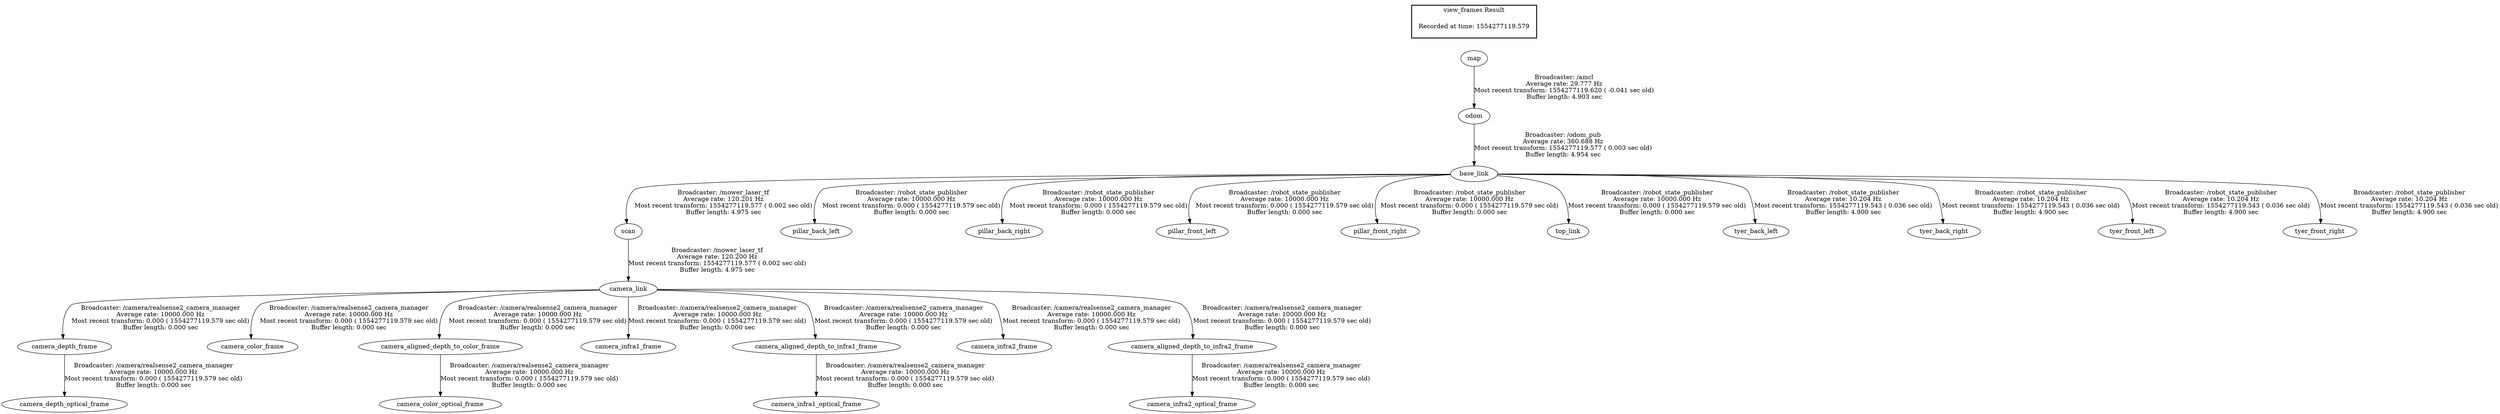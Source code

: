 digraph G {
"base_link" -> "scan"[label="Broadcaster: /mower_laser_tf\nAverage rate: 120.201 Hz\nMost recent transform: 1554277119.577 ( 0.002 sec old)\nBuffer length: 4.975 sec\n"];
"odom" -> "base_link"[label="Broadcaster: /odom_pub\nAverage rate: 360.688 Hz\nMost recent transform: 1554277119.577 ( 0.003 sec old)\nBuffer length: 4.954 sec\n"];
"scan" -> "camera_link"[label="Broadcaster: /mower_laser_tf\nAverage rate: 120.200 Hz\nMost recent transform: 1554277119.577 ( 0.002 sec old)\nBuffer length: 4.975 sec\n"];
"base_link" -> "pillar_back_left"[label="Broadcaster: /robot_state_publisher\nAverage rate: 10000.000 Hz\nMost recent transform: 0.000 ( 1554277119.579 sec old)\nBuffer length: 0.000 sec\n"];
"base_link" -> "pillar_back_right"[label="Broadcaster: /robot_state_publisher\nAverage rate: 10000.000 Hz\nMost recent transform: 0.000 ( 1554277119.579 sec old)\nBuffer length: 0.000 sec\n"];
"base_link" -> "pillar_front_left"[label="Broadcaster: /robot_state_publisher\nAverage rate: 10000.000 Hz\nMost recent transform: 0.000 ( 1554277119.579 sec old)\nBuffer length: 0.000 sec\n"];
"base_link" -> "pillar_front_right"[label="Broadcaster: /robot_state_publisher\nAverage rate: 10000.000 Hz\nMost recent transform: 0.000 ( 1554277119.579 sec old)\nBuffer length: 0.000 sec\n"];
"base_link" -> "top_link"[label="Broadcaster: /robot_state_publisher\nAverage rate: 10000.000 Hz\nMost recent transform: 0.000 ( 1554277119.579 sec old)\nBuffer length: 0.000 sec\n"];
"camera_link" -> "camera_depth_frame"[label="Broadcaster: /camera/realsense2_camera_manager\nAverage rate: 10000.000 Hz\nMost recent transform: 0.000 ( 1554277119.579 sec old)\nBuffer length: 0.000 sec\n"];
"camera_depth_frame" -> "camera_depth_optical_frame"[label="Broadcaster: /camera/realsense2_camera_manager\nAverage rate: 10000.000 Hz\nMost recent transform: 0.000 ( 1554277119.579 sec old)\nBuffer length: 0.000 sec\n"];
"camera_link" -> "camera_color_frame"[label="Broadcaster: /camera/realsense2_camera_manager\nAverage rate: 10000.000 Hz\nMost recent transform: 0.000 ( 1554277119.579 sec old)\nBuffer length: 0.000 sec\n"];
"camera_aligned_depth_to_color_frame" -> "camera_color_optical_frame"[label="Broadcaster: /camera/realsense2_camera_manager\nAverage rate: 10000.000 Hz\nMost recent transform: 0.000 ( 1554277119.579 sec old)\nBuffer length: 0.000 sec\n"];
"camera_link" -> "camera_aligned_depth_to_color_frame"[label="Broadcaster: /camera/realsense2_camera_manager\nAverage rate: 10000.000 Hz\nMost recent transform: 0.000 ( 1554277119.579 sec old)\nBuffer length: 0.000 sec\n"];
"camera_link" -> "camera_infra1_frame"[label="Broadcaster: /camera/realsense2_camera_manager\nAverage rate: 10000.000 Hz\nMost recent transform: 0.000 ( 1554277119.579 sec old)\nBuffer length: 0.000 sec\n"];
"camera_aligned_depth_to_infra1_frame" -> "camera_infra1_optical_frame"[label="Broadcaster: /camera/realsense2_camera_manager\nAverage rate: 10000.000 Hz\nMost recent transform: 0.000 ( 1554277119.579 sec old)\nBuffer length: 0.000 sec\n"];
"camera_link" -> "camera_aligned_depth_to_infra1_frame"[label="Broadcaster: /camera/realsense2_camera_manager\nAverage rate: 10000.000 Hz\nMost recent transform: 0.000 ( 1554277119.579 sec old)\nBuffer length: 0.000 sec\n"];
"camera_link" -> "camera_infra2_frame"[label="Broadcaster: /camera/realsense2_camera_manager\nAverage rate: 10000.000 Hz\nMost recent transform: 0.000 ( 1554277119.579 sec old)\nBuffer length: 0.000 sec\n"];
"camera_aligned_depth_to_infra2_frame" -> "camera_infra2_optical_frame"[label="Broadcaster: /camera/realsense2_camera_manager\nAverage rate: 10000.000 Hz\nMost recent transform: 0.000 ( 1554277119.579 sec old)\nBuffer length: 0.000 sec\n"];
"camera_link" -> "camera_aligned_depth_to_infra2_frame"[label="Broadcaster: /camera/realsense2_camera_manager\nAverage rate: 10000.000 Hz\nMost recent transform: 0.000 ( 1554277119.579 sec old)\nBuffer length: 0.000 sec\n"];
"map" -> "odom"[label="Broadcaster: /amcl\nAverage rate: 29.777 Hz\nMost recent transform: 1554277119.620 ( -0.041 sec old)\nBuffer length: 4.903 sec\n"];
"base_link" -> "tyer_back_left"[label="Broadcaster: /robot_state_publisher\nAverage rate: 10.204 Hz\nMost recent transform: 1554277119.543 ( 0.036 sec old)\nBuffer length: 4.900 sec\n"];
"base_link" -> "tyer_back_right"[label="Broadcaster: /robot_state_publisher\nAverage rate: 10.204 Hz\nMost recent transform: 1554277119.543 ( 0.036 sec old)\nBuffer length: 4.900 sec\n"];
"base_link" -> "tyer_front_left"[label="Broadcaster: /robot_state_publisher\nAverage rate: 10.204 Hz\nMost recent transform: 1554277119.543 ( 0.036 sec old)\nBuffer length: 4.900 sec\n"];
"base_link" -> "tyer_front_right"[label="Broadcaster: /robot_state_publisher\nAverage rate: 10.204 Hz\nMost recent transform: 1554277119.543 ( 0.036 sec old)\nBuffer length: 4.900 sec\n"];
edge [style=invis];
 subgraph cluster_legend { style=bold; color=black; label ="view_frames Result";
"Recorded at time: 1554277119.579"[ shape=plaintext ] ;
 }->"map";
}